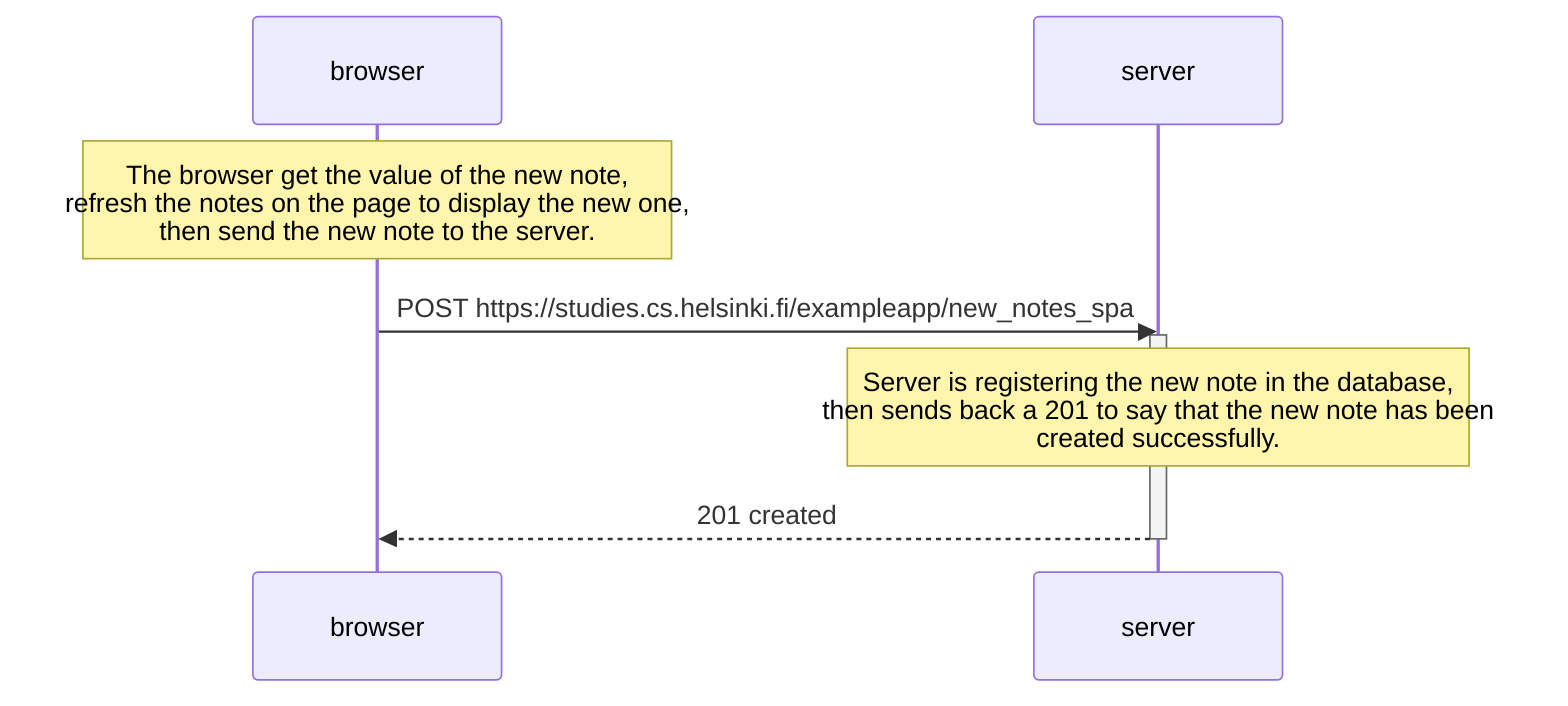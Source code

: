 sequenceDiagram
    participant browser
    participant server

    Note over browser: The browser get the value of the new note, <br> refresh the notes on the page to display the new one, <br> then send the new note to the server.

    browser->>server: POST https://studies.cs.helsinki.fi/exampleapp/new_notes_spa
    activate server
    Note over server: Server is registering the new note in the database, <br> then sends back a 201 to say that the new note has been <br> created successfully.
    server-->>browser: 201 created
    deactivate server